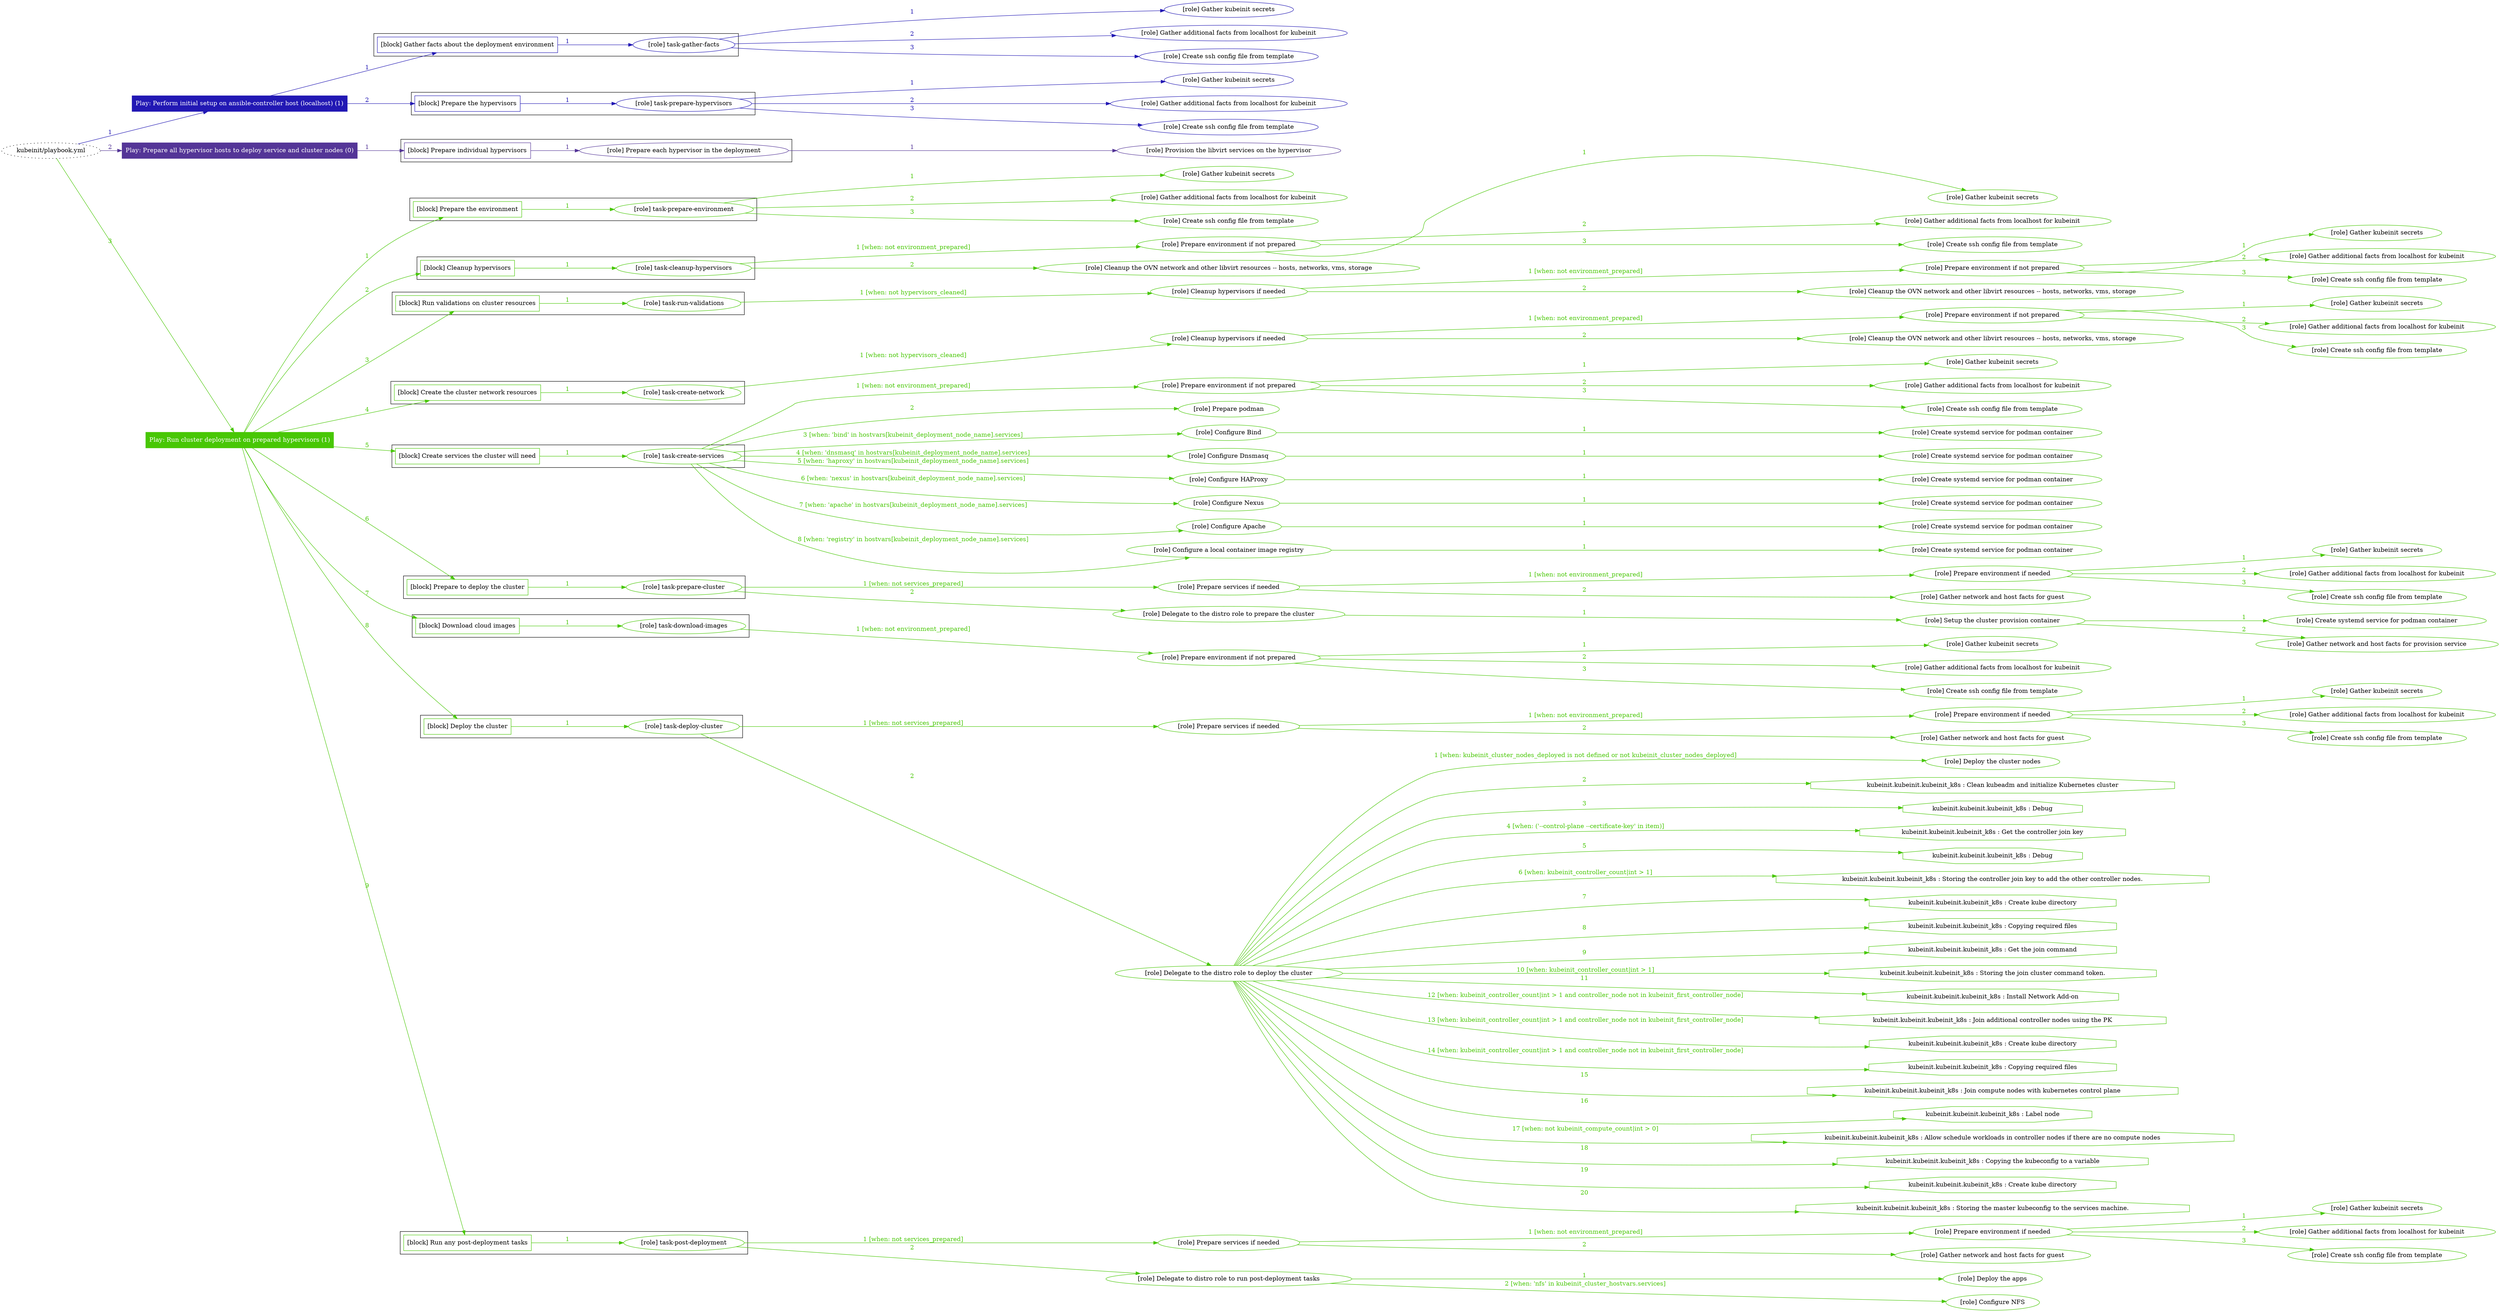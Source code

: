 digraph {
	graph [concentrate=true ordering=in rankdir=LR ratio=fill]
	edge [esep=5 sep=10]
	"kubeinit/playbook.yml" [URL="/home/runner/work/kubeinit/kubeinit/kubeinit/playbook.yml" id=playbook_6873b65c style=dotted]
	play_31c22dc9 [label="Play: Perform initial setup on ansible-controller host (localhost) (1)" URL="/home/runner/work/kubeinit/kubeinit/kubeinit/playbook.yml" color="#2218b4" fontcolor="#ffffff" id=play_31c22dc9 shape=box style=filled tooltip=localhost]
	"kubeinit/playbook.yml" -> play_31c22dc9 [label="1 " color="#2218b4" fontcolor="#2218b4" id=edge_b9518d1c labeltooltip="1 " tooltip="1 "]
	subgraph "Gather kubeinit secrets" {
		role_2f21c9d6 [label="[role] Gather kubeinit secrets" URL="/home/runner/.ansible/collections/ansible_collections/kubeinit/kubeinit/roles/kubeinit_prepare/tasks/gather_kubeinit_facts.yml" color="#2218b4" id=role_2f21c9d6 tooltip="Gather kubeinit secrets"]
	}
	subgraph "Gather additional facts from localhost for kubeinit" {
		role_291904d5 [label="[role] Gather additional facts from localhost for kubeinit" URL="/home/runner/.ansible/collections/ansible_collections/kubeinit/kubeinit/roles/kubeinit_prepare/tasks/gather_kubeinit_facts.yml" color="#2218b4" id=role_291904d5 tooltip="Gather additional facts from localhost for kubeinit"]
	}
	subgraph "Create ssh config file from template" {
		role_1b26a75e [label="[role] Create ssh config file from template" URL="/home/runner/.ansible/collections/ansible_collections/kubeinit/kubeinit/roles/kubeinit_prepare/tasks/gather_kubeinit_facts.yml" color="#2218b4" id=role_1b26a75e tooltip="Create ssh config file from template"]
	}
	subgraph "task-gather-facts" {
		role_d7e1003b [label="[role] task-gather-facts" URL="/home/runner/work/kubeinit/kubeinit/kubeinit/playbook.yml" color="#2218b4" id=role_d7e1003b tooltip="task-gather-facts"]
		role_d7e1003b -> role_2f21c9d6 [label="1 " color="#2218b4" fontcolor="#2218b4" id=edge_71990795 labeltooltip="1 " tooltip="1 "]
		role_d7e1003b -> role_291904d5 [label="2 " color="#2218b4" fontcolor="#2218b4" id=edge_c8d1cf59 labeltooltip="2 " tooltip="2 "]
		role_d7e1003b -> role_1b26a75e [label="3 " color="#2218b4" fontcolor="#2218b4" id=edge_0c8b24e0 labeltooltip="3 " tooltip="3 "]
	}
	subgraph "Gather kubeinit secrets" {
		role_a60c3a39 [label="[role] Gather kubeinit secrets" URL="/home/runner/.ansible/collections/ansible_collections/kubeinit/kubeinit/roles/kubeinit_prepare/tasks/gather_kubeinit_facts.yml" color="#2218b4" id=role_a60c3a39 tooltip="Gather kubeinit secrets"]
	}
	subgraph "Gather additional facts from localhost for kubeinit" {
		role_909cceb3 [label="[role] Gather additional facts from localhost for kubeinit" URL="/home/runner/.ansible/collections/ansible_collections/kubeinit/kubeinit/roles/kubeinit_prepare/tasks/gather_kubeinit_facts.yml" color="#2218b4" id=role_909cceb3 tooltip="Gather additional facts from localhost for kubeinit"]
	}
	subgraph "Create ssh config file from template" {
		role_58c79667 [label="[role] Create ssh config file from template" URL="/home/runner/.ansible/collections/ansible_collections/kubeinit/kubeinit/roles/kubeinit_prepare/tasks/gather_kubeinit_facts.yml" color="#2218b4" id=role_58c79667 tooltip="Create ssh config file from template"]
	}
	subgraph "task-prepare-hypervisors" {
		role_747e4ace [label="[role] task-prepare-hypervisors" URL="/home/runner/work/kubeinit/kubeinit/kubeinit/playbook.yml" color="#2218b4" id=role_747e4ace tooltip="task-prepare-hypervisors"]
		role_747e4ace -> role_a60c3a39 [label="1 " color="#2218b4" fontcolor="#2218b4" id=edge_51921815 labeltooltip="1 " tooltip="1 "]
		role_747e4ace -> role_909cceb3 [label="2 " color="#2218b4" fontcolor="#2218b4" id=edge_84c2f98c labeltooltip="2 " tooltip="2 "]
		role_747e4ace -> role_58c79667 [label="3 " color="#2218b4" fontcolor="#2218b4" id=edge_bf23ca3e labeltooltip="3 " tooltip="3 "]
	}
	subgraph "Play: Perform initial setup on ansible-controller host (localhost) (1)" {
		play_31c22dc9 -> block_760534ed [label=1 color="#2218b4" fontcolor="#2218b4" id=edge_db2dbc39 labeltooltip=1 tooltip=1]
		subgraph cluster_block_760534ed {
			block_760534ed [label="[block] Gather facts about the deployment environment" URL="/home/runner/work/kubeinit/kubeinit/kubeinit/playbook.yml" color="#2218b4" id=block_760534ed labeltooltip="Gather facts about the deployment environment" shape=box tooltip="Gather facts about the deployment environment"]
			block_760534ed -> role_d7e1003b [label="1 " color="#2218b4" fontcolor="#2218b4" id=edge_fdf1b834 labeltooltip="1 " tooltip="1 "]
		}
		play_31c22dc9 -> block_fd8c2482 [label=2 color="#2218b4" fontcolor="#2218b4" id=edge_2960f70b labeltooltip=2 tooltip=2]
		subgraph cluster_block_fd8c2482 {
			block_fd8c2482 [label="[block] Prepare the hypervisors" URL="/home/runner/work/kubeinit/kubeinit/kubeinit/playbook.yml" color="#2218b4" id=block_fd8c2482 labeltooltip="Prepare the hypervisors" shape=box tooltip="Prepare the hypervisors"]
			block_fd8c2482 -> role_747e4ace [label="1 " color="#2218b4" fontcolor="#2218b4" id=edge_1087d148 labeltooltip="1 " tooltip="1 "]
		}
	}
	play_6f499bdc [label="Play: Prepare all hypervisor hosts to deploy service and cluster nodes (0)" URL="/home/runner/work/kubeinit/kubeinit/kubeinit/playbook.yml" color="#543597" fontcolor="#ffffff" id=play_6f499bdc shape=box style=filled tooltip="Play: Prepare all hypervisor hosts to deploy service and cluster nodes (0)"]
	"kubeinit/playbook.yml" -> play_6f499bdc [label="2 " color="#543597" fontcolor="#543597" id=edge_0f878c34 labeltooltip="2 " tooltip="2 "]
	subgraph "Provision the libvirt services on the hypervisor" {
		role_e2ad2e53 [label="[role] Provision the libvirt services on the hypervisor" URL="/home/runner/.ansible/collections/ansible_collections/kubeinit/kubeinit/roles/kubeinit_prepare/tasks/prepare_hypervisor.yml" color="#543597" id=role_e2ad2e53 tooltip="Provision the libvirt services on the hypervisor"]
	}
	subgraph "Prepare each hypervisor in the deployment" {
		role_7563f210 [label="[role] Prepare each hypervisor in the deployment" URL="/home/runner/work/kubeinit/kubeinit/kubeinit/playbook.yml" color="#543597" id=role_7563f210 tooltip="Prepare each hypervisor in the deployment"]
		role_7563f210 -> role_e2ad2e53 [label="1 " color="#543597" fontcolor="#543597" id=edge_6462be39 labeltooltip="1 " tooltip="1 "]
	}
	subgraph "Play: Prepare all hypervisor hosts to deploy service and cluster nodes (0)" {
		play_6f499bdc -> block_bb0c59f5 [label=1 color="#543597" fontcolor="#543597" id=edge_9ff8f8a8 labeltooltip=1 tooltip=1]
		subgraph cluster_block_bb0c59f5 {
			block_bb0c59f5 [label="[block] Prepare individual hypervisors" URL="/home/runner/work/kubeinit/kubeinit/kubeinit/playbook.yml" color="#543597" id=block_bb0c59f5 labeltooltip="Prepare individual hypervisors" shape=box tooltip="Prepare individual hypervisors"]
			block_bb0c59f5 -> role_7563f210 [label="1 " color="#543597" fontcolor="#543597" id=edge_b732a04e labeltooltip="1 " tooltip="1 "]
		}
	}
	play_fe03dbf3 [label="Play: Run cluster deployment on prepared hypervisors (1)" URL="/home/runner/work/kubeinit/kubeinit/kubeinit/playbook.yml" color="#48c705" fontcolor="#ffffff" id=play_fe03dbf3 shape=box style=filled tooltip=localhost]
	"kubeinit/playbook.yml" -> play_fe03dbf3 [label="3 " color="#48c705" fontcolor="#48c705" id=edge_89016900 labeltooltip="3 " tooltip="3 "]
	subgraph "Gather kubeinit secrets" {
		role_80febc3d [label="[role] Gather kubeinit secrets" URL="/home/runner/.ansible/collections/ansible_collections/kubeinit/kubeinit/roles/kubeinit_prepare/tasks/gather_kubeinit_facts.yml" color="#48c705" id=role_80febc3d tooltip="Gather kubeinit secrets"]
	}
	subgraph "Gather additional facts from localhost for kubeinit" {
		role_4893d02a [label="[role] Gather additional facts from localhost for kubeinit" URL="/home/runner/.ansible/collections/ansible_collections/kubeinit/kubeinit/roles/kubeinit_prepare/tasks/gather_kubeinit_facts.yml" color="#48c705" id=role_4893d02a tooltip="Gather additional facts from localhost for kubeinit"]
	}
	subgraph "Create ssh config file from template" {
		role_ded7d213 [label="[role] Create ssh config file from template" URL="/home/runner/.ansible/collections/ansible_collections/kubeinit/kubeinit/roles/kubeinit_prepare/tasks/gather_kubeinit_facts.yml" color="#48c705" id=role_ded7d213 tooltip="Create ssh config file from template"]
	}
	subgraph "task-prepare-environment" {
		role_54015eb3 [label="[role] task-prepare-environment" URL="/home/runner/work/kubeinit/kubeinit/kubeinit/playbook.yml" color="#48c705" id=role_54015eb3 tooltip="task-prepare-environment"]
		role_54015eb3 -> role_80febc3d [label="1 " color="#48c705" fontcolor="#48c705" id=edge_de9558e8 labeltooltip="1 " tooltip="1 "]
		role_54015eb3 -> role_4893d02a [label="2 " color="#48c705" fontcolor="#48c705" id=edge_d8beec59 labeltooltip="2 " tooltip="2 "]
		role_54015eb3 -> role_ded7d213 [label="3 " color="#48c705" fontcolor="#48c705" id=edge_86ea4894 labeltooltip="3 " tooltip="3 "]
	}
	subgraph "Gather kubeinit secrets" {
		role_38229bd3 [label="[role] Gather kubeinit secrets" URL="/home/runner/.ansible/collections/ansible_collections/kubeinit/kubeinit/roles/kubeinit_prepare/tasks/gather_kubeinit_facts.yml" color="#48c705" id=role_38229bd3 tooltip="Gather kubeinit secrets"]
	}
	subgraph "Gather additional facts from localhost for kubeinit" {
		role_fae6c361 [label="[role] Gather additional facts from localhost for kubeinit" URL="/home/runner/.ansible/collections/ansible_collections/kubeinit/kubeinit/roles/kubeinit_prepare/tasks/gather_kubeinit_facts.yml" color="#48c705" id=role_fae6c361 tooltip="Gather additional facts from localhost for kubeinit"]
	}
	subgraph "Create ssh config file from template" {
		role_4d3665e9 [label="[role] Create ssh config file from template" URL="/home/runner/.ansible/collections/ansible_collections/kubeinit/kubeinit/roles/kubeinit_prepare/tasks/gather_kubeinit_facts.yml" color="#48c705" id=role_4d3665e9 tooltip="Create ssh config file from template"]
	}
	subgraph "Prepare environment if not prepared" {
		role_20be53a7 [label="[role] Prepare environment if not prepared" URL="/home/runner/.ansible/collections/ansible_collections/kubeinit/kubeinit/roles/kubeinit_prepare/tasks/cleanup_hypervisors.yml" color="#48c705" id=role_20be53a7 tooltip="Prepare environment if not prepared"]
		role_20be53a7 -> role_38229bd3 [label="1 " color="#48c705" fontcolor="#48c705" id=edge_27523293 labeltooltip="1 " tooltip="1 "]
		role_20be53a7 -> role_fae6c361 [label="2 " color="#48c705" fontcolor="#48c705" id=edge_6362e5a5 labeltooltip="2 " tooltip="2 "]
		role_20be53a7 -> role_4d3665e9 [label="3 " color="#48c705" fontcolor="#48c705" id=edge_8ab9fbb6 labeltooltip="3 " tooltip="3 "]
	}
	subgraph "Cleanup the OVN network and other libvirt resources -- hosts, networks, vms, storage" {
		role_a7765d25 [label="[role] Cleanup the OVN network and other libvirt resources -- hosts, networks, vms, storage" URL="/home/runner/.ansible/collections/ansible_collections/kubeinit/kubeinit/roles/kubeinit_prepare/tasks/cleanup_hypervisors.yml" color="#48c705" id=role_a7765d25 tooltip="Cleanup the OVN network and other libvirt resources -- hosts, networks, vms, storage"]
	}
	subgraph "task-cleanup-hypervisors" {
		role_3076ea70 [label="[role] task-cleanup-hypervisors" URL="/home/runner/work/kubeinit/kubeinit/kubeinit/playbook.yml" color="#48c705" id=role_3076ea70 tooltip="task-cleanup-hypervisors"]
		role_3076ea70 -> role_20be53a7 [label="1 [when: not environment_prepared]" color="#48c705" fontcolor="#48c705" id=edge_8cc4c713 labeltooltip="1 [when: not environment_prepared]" tooltip="1 [when: not environment_prepared]"]
		role_3076ea70 -> role_a7765d25 [label="2 " color="#48c705" fontcolor="#48c705" id=edge_d855e945 labeltooltip="2 " tooltip="2 "]
	}
	subgraph "Gather kubeinit secrets" {
		role_26080458 [label="[role] Gather kubeinit secrets" URL="/home/runner/.ansible/collections/ansible_collections/kubeinit/kubeinit/roles/kubeinit_prepare/tasks/gather_kubeinit_facts.yml" color="#48c705" id=role_26080458 tooltip="Gather kubeinit secrets"]
	}
	subgraph "Gather additional facts from localhost for kubeinit" {
		role_85a6db86 [label="[role] Gather additional facts from localhost for kubeinit" URL="/home/runner/.ansible/collections/ansible_collections/kubeinit/kubeinit/roles/kubeinit_prepare/tasks/gather_kubeinit_facts.yml" color="#48c705" id=role_85a6db86 tooltip="Gather additional facts from localhost for kubeinit"]
	}
	subgraph "Create ssh config file from template" {
		role_2318cc69 [label="[role] Create ssh config file from template" URL="/home/runner/.ansible/collections/ansible_collections/kubeinit/kubeinit/roles/kubeinit_prepare/tasks/gather_kubeinit_facts.yml" color="#48c705" id=role_2318cc69 tooltip="Create ssh config file from template"]
	}
	subgraph "Prepare environment if not prepared" {
		role_56756424 [label="[role] Prepare environment if not prepared" URL="/home/runner/.ansible/collections/ansible_collections/kubeinit/kubeinit/roles/kubeinit_prepare/tasks/cleanup_hypervisors.yml" color="#48c705" id=role_56756424 tooltip="Prepare environment if not prepared"]
		role_56756424 -> role_26080458 [label="1 " color="#48c705" fontcolor="#48c705" id=edge_a042ed32 labeltooltip="1 " tooltip="1 "]
		role_56756424 -> role_85a6db86 [label="2 " color="#48c705" fontcolor="#48c705" id=edge_5c3feccc labeltooltip="2 " tooltip="2 "]
		role_56756424 -> role_2318cc69 [label="3 " color="#48c705" fontcolor="#48c705" id=edge_e76b313e labeltooltip="3 " tooltip="3 "]
	}
	subgraph "Cleanup the OVN network and other libvirt resources -- hosts, networks, vms, storage" {
		role_e975f114 [label="[role] Cleanup the OVN network and other libvirt resources -- hosts, networks, vms, storage" URL="/home/runner/.ansible/collections/ansible_collections/kubeinit/kubeinit/roles/kubeinit_prepare/tasks/cleanup_hypervisors.yml" color="#48c705" id=role_e975f114 tooltip="Cleanup the OVN network and other libvirt resources -- hosts, networks, vms, storage"]
	}
	subgraph "Cleanup hypervisors if needed" {
		role_ec4ff6f4 [label="[role] Cleanup hypervisors if needed" URL="/home/runner/.ansible/collections/ansible_collections/kubeinit/kubeinit/roles/kubeinit_validations/tasks/main.yml" color="#48c705" id=role_ec4ff6f4 tooltip="Cleanup hypervisors if needed"]
		role_ec4ff6f4 -> role_56756424 [label="1 [when: not environment_prepared]" color="#48c705" fontcolor="#48c705" id=edge_913715bc labeltooltip="1 [when: not environment_prepared]" tooltip="1 [when: not environment_prepared]"]
		role_ec4ff6f4 -> role_e975f114 [label="2 " color="#48c705" fontcolor="#48c705" id=edge_27104d75 labeltooltip="2 " tooltip="2 "]
	}
	subgraph "task-run-validations" {
		role_1289d5f3 [label="[role] task-run-validations" URL="/home/runner/work/kubeinit/kubeinit/kubeinit/playbook.yml" color="#48c705" id=role_1289d5f3 tooltip="task-run-validations"]
		role_1289d5f3 -> role_ec4ff6f4 [label="1 [when: not hypervisors_cleaned]" color="#48c705" fontcolor="#48c705" id=edge_7e04cd2b labeltooltip="1 [when: not hypervisors_cleaned]" tooltip="1 [when: not hypervisors_cleaned]"]
	}
	subgraph "Gather kubeinit secrets" {
		role_b75c99ef [label="[role] Gather kubeinit secrets" URL="/home/runner/.ansible/collections/ansible_collections/kubeinit/kubeinit/roles/kubeinit_prepare/tasks/gather_kubeinit_facts.yml" color="#48c705" id=role_b75c99ef tooltip="Gather kubeinit secrets"]
	}
	subgraph "Gather additional facts from localhost for kubeinit" {
		role_15d59dea [label="[role] Gather additional facts from localhost for kubeinit" URL="/home/runner/.ansible/collections/ansible_collections/kubeinit/kubeinit/roles/kubeinit_prepare/tasks/gather_kubeinit_facts.yml" color="#48c705" id=role_15d59dea tooltip="Gather additional facts from localhost for kubeinit"]
	}
	subgraph "Create ssh config file from template" {
		role_25b2d9fb [label="[role] Create ssh config file from template" URL="/home/runner/.ansible/collections/ansible_collections/kubeinit/kubeinit/roles/kubeinit_prepare/tasks/gather_kubeinit_facts.yml" color="#48c705" id=role_25b2d9fb tooltip="Create ssh config file from template"]
	}
	subgraph "Prepare environment if not prepared" {
		role_3ceae26a [label="[role] Prepare environment if not prepared" URL="/home/runner/.ansible/collections/ansible_collections/kubeinit/kubeinit/roles/kubeinit_prepare/tasks/cleanup_hypervisors.yml" color="#48c705" id=role_3ceae26a tooltip="Prepare environment if not prepared"]
		role_3ceae26a -> role_b75c99ef [label="1 " color="#48c705" fontcolor="#48c705" id=edge_7a27a361 labeltooltip="1 " tooltip="1 "]
		role_3ceae26a -> role_15d59dea [label="2 " color="#48c705" fontcolor="#48c705" id=edge_2b7191f4 labeltooltip="2 " tooltip="2 "]
		role_3ceae26a -> role_25b2d9fb [label="3 " color="#48c705" fontcolor="#48c705" id=edge_c1e28c3f labeltooltip="3 " tooltip="3 "]
	}
	subgraph "Cleanup the OVN network and other libvirt resources -- hosts, networks, vms, storage" {
		role_a7a4188a [label="[role] Cleanup the OVN network and other libvirt resources -- hosts, networks, vms, storage" URL="/home/runner/.ansible/collections/ansible_collections/kubeinit/kubeinit/roles/kubeinit_prepare/tasks/cleanup_hypervisors.yml" color="#48c705" id=role_a7a4188a tooltip="Cleanup the OVN network and other libvirt resources -- hosts, networks, vms, storage"]
	}
	subgraph "Cleanup hypervisors if needed" {
		role_529dafeb [label="[role] Cleanup hypervisors if needed" URL="/home/runner/.ansible/collections/ansible_collections/kubeinit/kubeinit/roles/kubeinit_libvirt/tasks/create_network.yml" color="#48c705" id=role_529dafeb tooltip="Cleanup hypervisors if needed"]
		role_529dafeb -> role_3ceae26a [label="1 [when: not environment_prepared]" color="#48c705" fontcolor="#48c705" id=edge_c5a92807 labeltooltip="1 [when: not environment_prepared]" tooltip="1 [when: not environment_prepared]"]
		role_529dafeb -> role_a7a4188a [label="2 " color="#48c705" fontcolor="#48c705" id=edge_6a6c9772 labeltooltip="2 " tooltip="2 "]
	}
	subgraph "task-create-network" {
		role_69581a48 [label="[role] task-create-network" URL="/home/runner/work/kubeinit/kubeinit/kubeinit/playbook.yml" color="#48c705" id=role_69581a48 tooltip="task-create-network"]
		role_69581a48 -> role_529dafeb [label="1 [when: not hypervisors_cleaned]" color="#48c705" fontcolor="#48c705" id=edge_4706b8b0 labeltooltip="1 [when: not hypervisors_cleaned]" tooltip="1 [when: not hypervisors_cleaned]"]
	}
	subgraph "Gather kubeinit secrets" {
		role_1a15c4b8 [label="[role] Gather kubeinit secrets" URL="/home/runner/.ansible/collections/ansible_collections/kubeinit/kubeinit/roles/kubeinit_prepare/tasks/gather_kubeinit_facts.yml" color="#48c705" id=role_1a15c4b8 tooltip="Gather kubeinit secrets"]
	}
	subgraph "Gather additional facts from localhost for kubeinit" {
		role_39517d7f [label="[role] Gather additional facts from localhost for kubeinit" URL="/home/runner/.ansible/collections/ansible_collections/kubeinit/kubeinit/roles/kubeinit_prepare/tasks/gather_kubeinit_facts.yml" color="#48c705" id=role_39517d7f tooltip="Gather additional facts from localhost for kubeinit"]
	}
	subgraph "Create ssh config file from template" {
		role_37eb4eee [label="[role] Create ssh config file from template" URL="/home/runner/.ansible/collections/ansible_collections/kubeinit/kubeinit/roles/kubeinit_prepare/tasks/gather_kubeinit_facts.yml" color="#48c705" id=role_37eb4eee tooltip="Create ssh config file from template"]
	}
	subgraph "Prepare environment if not prepared" {
		role_4c829945 [label="[role] Prepare environment if not prepared" URL="/home/runner/.ansible/collections/ansible_collections/kubeinit/kubeinit/roles/kubeinit_services/tasks/main.yml" color="#48c705" id=role_4c829945 tooltip="Prepare environment if not prepared"]
		role_4c829945 -> role_1a15c4b8 [label="1 " color="#48c705" fontcolor="#48c705" id=edge_3992c3d3 labeltooltip="1 " tooltip="1 "]
		role_4c829945 -> role_39517d7f [label="2 " color="#48c705" fontcolor="#48c705" id=edge_86064d3a labeltooltip="2 " tooltip="2 "]
		role_4c829945 -> role_37eb4eee [label="3 " color="#48c705" fontcolor="#48c705" id=edge_3f5f0544 labeltooltip="3 " tooltip="3 "]
	}
	subgraph "Prepare podman" {
		role_c0e0ae98 [label="[role] Prepare podman" URL="/home/runner/.ansible/collections/ansible_collections/kubeinit/kubeinit/roles/kubeinit_services/tasks/00_create_service_pod.yml" color="#48c705" id=role_c0e0ae98 tooltip="Prepare podman"]
	}
	subgraph "Create systemd service for podman container" {
		role_56a8f743 [label="[role] Create systemd service for podman container" URL="/home/runner/.ansible/collections/ansible_collections/kubeinit/kubeinit/roles/kubeinit_bind/tasks/main.yml" color="#48c705" id=role_56a8f743 tooltip="Create systemd service for podman container"]
	}
	subgraph "Configure Bind" {
		role_4cc788b6 [label="[role] Configure Bind" URL="/home/runner/.ansible/collections/ansible_collections/kubeinit/kubeinit/roles/kubeinit_services/tasks/start_services_containers.yml" color="#48c705" id=role_4cc788b6 tooltip="Configure Bind"]
		role_4cc788b6 -> role_56a8f743 [label="1 " color="#48c705" fontcolor="#48c705" id=edge_f4d7228a labeltooltip="1 " tooltip="1 "]
	}
	subgraph "Create systemd service for podman container" {
		role_2accab01 [label="[role] Create systemd service for podman container" URL="/home/runner/.ansible/collections/ansible_collections/kubeinit/kubeinit/roles/kubeinit_dnsmasq/tasks/main.yml" color="#48c705" id=role_2accab01 tooltip="Create systemd service for podman container"]
	}
	subgraph "Configure Dnsmasq" {
		role_f65400eb [label="[role] Configure Dnsmasq" URL="/home/runner/.ansible/collections/ansible_collections/kubeinit/kubeinit/roles/kubeinit_services/tasks/start_services_containers.yml" color="#48c705" id=role_f65400eb tooltip="Configure Dnsmasq"]
		role_f65400eb -> role_2accab01 [label="1 " color="#48c705" fontcolor="#48c705" id=edge_5a406738 labeltooltip="1 " tooltip="1 "]
	}
	subgraph "Create systemd service for podman container" {
		role_9482aa21 [label="[role] Create systemd service for podman container" URL="/home/runner/.ansible/collections/ansible_collections/kubeinit/kubeinit/roles/kubeinit_haproxy/tasks/main.yml" color="#48c705" id=role_9482aa21 tooltip="Create systemd service for podman container"]
	}
	subgraph "Configure HAProxy" {
		role_0e96cc6b [label="[role] Configure HAProxy" URL="/home/runner/.ansible/collections/ansible_collections/kubeinit/kubeinit/roles/kubeinit_services/tasks/start_services_containers.yml" color="#48c705" id=role_0e96cc6b tooltip="Configure HAProxy"]
		role_0e96cc6b -> role_9482aa21 [label="1 " color="#48c705" fontcolor="#48c705" id=edge_582a7e38 labeltooltip="1 " tooltip="1 "]
	}
	subgraph "Create systemd service for podman container" {
		role_786354c6 [label="[role] Create systemd service for podman container" URL="/home/runner/.ansible/collections/ansible_collections/kubeinit/kubeinit/roles/kubeinit_nexus/tasks/main.yml" color="#48c705" id=role_786354c6 tooltip="Create systemd service for podman container"]
	}
	subgraph "Configure Nexus" {
		role_91328bfc [label="[role] Configure Nexus" URL="/home/runner/.ansible/collections/ansible_collections/kubeinit/kubeinit/roles/kubeinit_services/tasks/start_services_containers.yml" color="#48c705" id=role_91328bfc tooltip="Configure Nexus"]
		role_91328bfc -> role_786354c6 [label="1 " color="#48c705" fontcolor="#48c705" id=edge_9d505e88 labeltooltip="1 " tooltip="1 "]
	}
	subgraph "Create systemd service for podman container" {
		role_0a7fedb9 [label="[role] Create systemd service for podman container" URL="/home/runner/.ansible/collections/ansible_collections/kubeinit/kubeinit/roles/kubeinit_apache/tasks/main.yml" color="#48c705" id=role_0a7fedb9 tooltip="Create systemd service for podman container"]
	}
	subgraph "Configure Apache" {
		role_3e5697bd [label="[role] Configure Apache" URL="/home/runner/.ansible/collections/ansible_collections/kubeinit/kubeinit/roles/kubeinit_services/tasks/start_services_containers.yml" color="#48c705" id=role_3e5697bd tooltip="Configure Apache"]
		role_3e5697bd -> role_0a7fedb9 [label="1 " color="#48c705" fontcolor="#48c705" id=edge_5f5aa1c7 labeltooltip="1 " tooltip="1 "]
	}
	subgraph "Create systemd service for podman container" {
		role_5962877a [label="[role] Create systemd service for podman container" URL="/home/runner/.ansible/collections/ansible_collections/kubeinit/kubeinit/roles/kubeinit_registry/tasks/main.yml" color="#48c705" id=role_5962877a tooltip="Create systemd service for podman container"]
	}
	subgraph "Configure a local container image registry" {
		role_e03c94c2 [label="[role] Configure a local container image registry" URL="/home/runner/.ansible/collections/ansible_collections/kubeinit/kubeinit/roles/kubeinit_services/tasks/start_services_containers.yml" color="#48c705" id=role_e03c94c2 tooltip="Configure a local container image registry"]
		role_e03c94c2 -> role_5962877a [label="1 " color="#48c705" fontcolor="#48c705" id=edge_e9d08ee7 labeltooltip="1 " tooltip="1 "]
	}
	subgraph "task-create-services" {
		role_886267b0 [label="[role] task-create-services" URL="/home/runner/work/kubeinit/kubeinit/kubeinit/playbook.yml" color="#48c705" id=role_886267b0 tooltip="task-create-services"]
		role_886267b0 -> role_4c829945 [label="1 [when: not environment_prepared]" color="#48c705" fontcolor="#48c705" id=edge_c2ae76d4 labeltooltip="1 [when: not environment_prepared]" tooltip="1 [when: not environment_prepared]"]
		role_886267b0 -> role_c0e0ae98 [label="2 " color="#48c705" fontcolor="#48c705" id=edge_09ee202f labeltooltip="2 " tooltip="2 "]
		role_886267b0 -> role_4cc788b6 [label="3 [when: 'bind' in hostvars[kubeinit_deployment_node_name].services]" color="#48c705" fontcolor="#48c705" id=edge_2f37ae8d labeltooltip="3 [when: 'bind' in hostvars[kubeinit_deployment_node_name].services]" tooltip="3 [when: 'bind' in hostvars[kubeinit_deployment_node_name].services]"]
		role_886267b0 -> role_f65400eb [label="4 [when: 'dnsmasq' in hostvars[kubeinit_deployment_node_name].services]" color="#48c705" fontcolor="#48c705" id=edge_5785fac1 labeltooltip="4 [when: 'dnsmasq' in hostvars[kubeinit_deployment_node_name].services]" tooltip="4 [when: 'dnsmasq' in hostvars[kubeinit_deployment_node_name].services]"]
		role_886267b0 -> role_0e96cc6b [label="5 [when: 'haproxy' in hostvars[kubeinit_deployment_node_name].services]" color="#48c705" fontcolor="#48c705" id=edge_c8a55163 labeltooltip="5 [when: 'haproxy' in hostvars[kubeinit_deployment_node_name].services]" tooltip="5 [when: 'haproxy' in hostvars[kubeinit_deployment_node_name].services]"]
		role_886267b0 -> role_91328bfc [label="6 [when: 'nexus' in hostvars[kubeinit_deployment_node_name].services]" color="#48c705" fontcolor="#48c705" id=edge_405dc1ae labeltooltip="6 [when: 'nexus' in hostvars[kubeinit_deployment_node_name].services]" tooltip="6 [when: 'nexus' in hostvars[kubeinit_deployment_node_name].services]"]
		role_886267b0 -> role_3e5697bd [label="7 [when: 'apache' in hostvars[kubeinit_deployment_node_name].services]" color="#48c705" fontcolor="#48c705" id=edge_92eb6759 labeltooltip="7 [when: 'apache' in hostvars[kubeinit_deployment_node_name].services]" tooltip="7 [when: 'apache' in hostvars[kubeinit_deployment_node_name].services]"]
		role_886267b0 -> role_e03c94c2 [label="8 [when: 'registry' in hostvars[kubeinit_deployment_node_name].services]" color="#48c705" fontcolor="#48c705" id=edge_b82678a0 labeltooltip="8 [when: 'registry' in hostvars[kubeinit_deployment_node_name].services]" tooltip="8 [when: 'registry' in hostvars[kubeinit_deployment_node_name].services]"]
	}
	subgraph "Gather kubeinit secrets" {
		role_ca579ac0 [label="[role] Gather kubeinit secrets" URL="/home/runner/.ansible/collections/ansible_collections/kubeinit/kubeinit/roles/kubeinit_prepare/tasks/gather_kubeinit_facts.yml" color="#48c705" id=role_ca579ac0 tooltip="Gather kubeinit secrets"]
	}
	subgraph "Gather additional facts from localhost for kubeinit" {
		role_b3170cb7 [label="[role] Gather additional facts from localhost for kubeinit" URL="/home/runner/.ansible/collections/ansible_collections/kubeinit/kubeinit/roles/kubeinit_prepare/tasks/gather_kubeinit_facts.yml" color="#48c705" id=role_b3170cb7 tooltip="Gather additional facts from localhost for kubeinit"]
	}
	subgraph "Create ssh config file from template" {
		role_6520fdfc [label="[role] Create ssh config file from template" URL="/home/runner/.ansible/collections/ansible_collections/kubeinit/kubeinit/roles/kubeinit_prepare/tasks/gather_kubeinit_facts.yml" color="#48c705" id=role_6520fdfc tooltip="Create ssh config file from template"]
	}
	subgraph "Prepare environment if needed" {
		role_e18da77c [label="[role] Prepare environment if needed" URL="/home/runner/.ansible/collections/ansible_collections/kubeinit/kubeinit/roles/kubeinit_services/tasks/prepare_services.yml" color="#48c705" id=role_e18da77c tooltip="Prepare environment if needed"]
		role_e18da77c -> role_ca579ac0 [label="1 " color="#48c705" fontcolor="#48c705" id=edge_7b2b51ea labeltooltip="1 " tooltip="1 "]
		role_e18da77c -> role_b3170cb7 [label="2 " color="#48c705" fontcolor="#48c705" id=edge_0671ba38 labeltooltip="2 " tooltip="2 "]
		role_e18da77c -> role_6520fdfc [label="3 " color="#48c705" fontcolor="#48c705" id=edge_ddd27ac6 labeltooltip="3 " tooltip="3 "]
	}
	subgraph "Gather network and host facts for guest" {
		role_55f0bc99 [label="[role] Gather network and host facts for guest" URL="/home/runner/.ansible/collections/ansible_collections/kubeinit/kubeinit/roles/kubeinit_services/tasks/prepare_services.yml" color="#48c705" id=role_55f0bc99 tooltip="Gather network and host facts for guest"]
	}
	subgraph "Prepare services if needed" {
		role_5b8451bb [label="[role] Prepare services if needed" URL="/home/runner/.ansible/collections/ansible_collections/kubeinit/kubeinit/roles/kubeinit_prepare/tasks/prepare_cluster.yml" color="#48c705" id=role_5b8451bb tooltip="Prepare services if needed"]
		role_5b8451bb -> role_e18da77c [label="1 [when: not environment_prepared]" color="#48c705" fontcolor="#48c705" id=edge_ddf08168 labeltooltip="1 [when: not environment_prepared]" tooltip="1 [when: not environment_prepared]"]
		role_5b8451bb -> role_55f0bc99 [label="2 " color="#48c705" fontcolor="#48c705" id=edge_a6fc92a9 labeltooltip="2 " tooltip="2 "]
	}
	subgraph "Create systemd service for podman container" {
		role_2dfdab41 [label="[role] Create systemd service for podman container" URL="/home/runner/.ansible/collections/ansible_collections/kubeinit/kubeinit/roles/kubeinit_services/tasks/create_provision_container.yml" color="#48c705" id=role_2dfdab41 tooltip="Create systemd service for podman container"]
	}
	subgraph "Gather network and host facts for provision service" {
		role_821a69dd [label="[role] Gather network and host facts for provision service" URL="/home/runner/.ansible/collections/ansible_collections/kubeinit/kubeinit/roles/kubeinit_services/tasks/create_provision_container.yml" color="#48c705" id=role_821a69dd tooltip="Gather network and host facts for provision service"]
	}
	subgraph "Setup the cluster provision container" {
		role_3fff5e8a [label="[role] Setup the cluster provision container" URL="/home/runner/.ansible/collections/ansible_collections/kubeinit/kubeinit/roles/kubeinit_k8s/tasks/prepare_cluster.yml" color="#48c705" id=role_3fff5e8a tooltip="Setup the cluster provision container"]
		role_3fff5e8a -> role_2dfdab41 [label="1 " color="#48c705" fontcolor="#48c705" id=edge_c29e49dc labeltooltip="1 " tooltip="1 "]
		role_3fff5e8a -> role_821a69dd [label="2 " color="#48c705" fontcolor="#48c705" id=edge_e35e447f labeltooltip="2 " tooltip="2 "]
	}
	subgraph "Delegate to the distro role to prepare the cluster" {
		role_0bc541cd [label="[role] Delegate to the distro role to prepare the cluster" URL="/home/runner/.ansible/collections/ansible_collections/kubeinit/kubeinit/roles/kubeinit_prepare/tasks/prepare_cluster.yml" color="#48c705" id=role_0bc541cd tooltip="Delegate to the distro role to prepare the cluster"]
		role_0bc541cd -> role_3fff5e8a [label="1 " color="#48c705" fontcolor="#48c705" id=edge_01b221cc labeltooltip="1 " tooltip="1 "]
	}
	subgraph "task-prepare-cluster" {
		role_f5a14c38 [label="[role] task-prepare-cluster" URL="/home/runner/work/kubeinit/kubeinit/kubeinit/playbook.yml" color="#48c705" id=role_f5a14c38 tooltip="task-prepare-cluster"]
		role_f5a14c38 -> role_5b8451bb [label="1 [when: not services_prepared]" color="#48c705" fontcolor="#48c705" id=edge_7c41936a labeltooltip="1 [when: not services_prepared]" tooltip="1 [when: not services_prepared]"]
		role_f5a14c38 -> role_0bc541cd [label="2 " color="#48c705" fontcolor="#48c705" id=edge_f19fe549 labeltooltip="2 " tooltip="2 "]
	}
	subgraph "Gather kubeinit secrets" {
		role_b35336d0 [label="[role] Gather kubeinit secrets" URL="/home/runner/.ansible/collections/ansible_collections/kubeinit/kubeinit/roles/kubeinit_prepare/tasks/gather_kubeinit_facts.yml" color="#48c705" id=role_b35336d0 tooltip="Gather kubeinit secrets"]
	}
	subgraph "Gather additional facts from localhost for kubeinit" {
		role_cfc05959 [label="[role] Gather additional facts from localhost for kubeinit" URL="/home/runner/.ansible/collections/ansible_collections/kubeinit/kubeinit/roles/kubeinit_prepare/tasks/gather_kubeinit_facts.yml" color="#48c705" id=role_cfc05959 tooltip="Gather additional facts from localhost for kubeinit"]
	}
	subgraph "Create ssh config file from template" {
		role_9de47a39 [label="[role] Create ssh config file from template" URL="/home/runner/.ansible/collections/ansible_collections/kubeinit/kubeinit/roles/kubeinit_prepare/tasks/gather_kubeinit_facts.yml" color="#48c705" id=role_9de47a39 tooltip="Create ssh config file from template"]
	}
	subgraph "Prepare environment if not prepared" {
		role_d5aa871c [label="[role] Prepare environment if not prepared" URL="/home/runner/.ansible/collections/ansible_collections/kubeinit/kubeinit/roles/kubeinit_libvirt/tasks/download_cloud_images.yml" color="#48c705" id=role_d5aa871c tooltip="Prepare environment if not prepared"]
		role_d5aa871c -> role_b35336d0 [label="1 " color="#48c705" fontcolor="#48c705" id=edge_82197271 labeltooltip="1 " tooltip="1 "]
		role_d5aa871c -> role_cfc05959 [label="2 " color="#48c705" fontcolor="#48c705" id=edge_2489fb79 labeltooltip="2 " tooltip="2 "]
		role_d5aa871c -> role_9de47a39 [label="3 " color="#48c705" fontcolor="#48c705" id=edge_ced991d4 labeltooltip="3 " tooltip="3 "]
	}
	subgraph "task-download-images" {
		role_2c46ef1f [label="[role] task-download-images" URL="/home/runner/work/kubeinit/kubeinit/kubeinit/playbook.yml" color="#48c705" id=role_2c46ef1f tooltip="task-download-images"]
		role_2c46ef1f -> role_d5aa871c [label="1 [when: not environment_prepared]" color="#48c705" fontcolor="#48c705" id=edge_eaa41b5a labeltooltip="1 [when: not environment_prepared]" tooltip="1 [when: not environment_prepared]"]
	}
	subgraph "Gather kubeinit secrets" {
		role_b83ae7a7 [label="[role] Gather kubeinit secrets" URL="/home/runner/.ansible/collections/ansible_collections/kubeinit/kubeinit/roles/kubeinit_prepare/tasks/gather_kubeinit_facts.yml" color="#48c705" id=role_b83ae7a7 tooltip="Gather kubeinit secrets"]
	}
	subgraph "Gather additional facts from localhost for kubeinit" {
		role_cf0ea727 [label="[role] Gather additional facts from localhost for kubeinit" URL="/home/runner/.ansible/collections/ansible_collections/kubeinit/kubeinit/roles/kubeinit_prepare/tasks/gather_kubeinit_facts.yml" color="#48c705" id=role_cf0ea727 tooltip="Gather additional facts from localhost for kubeinit"]
	}
	subgraph "Create ssh config file from template" {
		role_ff398408 [label="[role] Create ssh config file from template" URL="/home/runner/.ansible/collections/ansible_collections/kubeinit/kubeinit/roles/kubeinit_prepare/tasks/gather_kubeinit_facts.yml" color="#48c705" id=role_ff398408 tooltip="Create ssh config file from template"]
	}
	subgraph "Prepare environment if needed" {
		role_385f3a0e [label="[role] Prepare environment if needed" URL="/home/runner/.ansible/collections/ansible_collections/kubeinit/kubeinit/roles/kubeinit_services/tasks/prepare_services.yml" color="#48c705" id=role_385f3a0e tooltip="Prepare environment if needed"]
		role_385f3a0e -> role_b83ae7a7 [label="1 " color="#48c705" fontcolor="#48c705" id=edge_04160cf8 labeltooltip="1 " tooltip="1 "]
		role_385f3a0e -> role_cf0ea727 [label="2 " color="#48c705" fontcolor="#48c705" id=edge_4fe7fe66 labeltooltip="2 " tooltip="2 "]
		role_385f3a0e -> role_ff398408 [label="3 " color="#48c705" fontcolor="#48c705" id=edge_2f5323f4 labeltooltip="3 " tooltip="3 "]
	}
	subgraph "Gather network and host facts for guest" {
		role_525ecfb4 [label="[role] Gather network and host facts for guest" URL="/home/runner/.ansible/collections/ansible_collections/kubeinit/kubeinit/roles/kubeinit_services/tasks/prepare_services.yml" color="#48c705" id=role_525ecfb4 tooltip="Gather network and host facts for guest"]
	}
	subgraph "Prepare services if needed" {
		role_dea1232f [label="[role] Prepare services if needed" URL="/home/runner/.ansible/collections/ansible_collections/kubeinit/kubeinit/roles/kubeinit_prepare/tasks/deploy_cluster.yml" color="#48c705" id=role_dea1232f tooltip="Prepare services if needed"]
		role_dea1232f -> role_385f3a0e [label="1 [when: not environment_prepared]" color="#48c705" fontcolor="#48c705" id=edge_07922878 labeltooltip="1 [when: not environment_prepared]" tooltip="1 [when: not environment_prepared]"]
		role_dea1232f -> role_525ecfb4 [label="2 " color="#48c705" fontcolor="#48c705" id=edge_a763d3a3 labeltooltip="2 " tooltip="2 "]
	}
	subgraph "Deploy the cluster nodes" {
		role_573abe54 [label="[role] Deploy the cluster nodes" URL="/home/runner/.ansible/collections/ansible_collections/kubeinit/kubeinit/roles/kubeinit_k8s/tasks/main.yml" color="#48c705" id=role_573abe54 tooltip="Deploy the cluster nodes"]
	}
	subgraph "Delegate to the distro role to deploy the cluster" {
		role_d1f260c9 [label="[role] Delegate to the distro role to deploy the cluster" URL="/home/runner/.ansible/collections/ansible_collections/kubeinit/kubeinit/roles/kubeinit_prepare/tasks/deploy_cluster.yml" color="#48c705" id=role_d1f260c9 tooltip="Delegate to the distro role to deploy the cluster"]
		role_d1f260c9 -> role_573abe54 [label="1 [when: kubeinit_cluster_nodes_deployed is not defined or not kubeinit_cluster_nodes_deployed]" color="#48c705" fontcolor="#48c705" id=edge_1ccc91fa labeltooltip="1 [when: kubeinit_cluster_nodes_deployed is not defined or not kubeinit_cluster_nodes_deployed]" tooltip="1 [when: kubeinit_cluster_nodes_deployed is not defined or not kubeinit_cluster_nodes_deployed]"]
		task_eb1b7ab0 [label="kubeinit.kubeinit.kubeinit_k8s : Clean kubeadm and initialize Kubernetes cluster" URL="/home/runner/.ansible/collections/ansible_collections/kubeinit/kubeinit/roles/kubeinit_k8s/tasks/main.yml" color="#48c705" id=task_eb1b7ab0 shape=octagon tooltip="kubeinit.kubeinit.kubeinit_k8s : Clean kubeadm and initialize Kubernetes cluster"]
		role_d1f260c9 -> task_eb1b7ab0 [label="2 " color="#48c705" fontcolor="#48c705" id=edge_d005e31c labeltooltip="2 " tooltip="2 "]
		task_21662c17 [label="kubeinit.kubeinit.kubeinit_k8s : Debug" URL="/home/runner/.ansible/collections/ansible_collections/kubeinit/kubeinit/roles/kubeinit_k8s/tasks/main.yml" color="#48c705" id=task_21662c17 shape=octagon tooltip="kubeinit.kubeinit.kubeinit_k8s : Debug"]
		role_d1f260c9 -> task_21662c17 [label="3 " color="#48c705" fontcolor="#48c705" id=edge_a38c185d labeltooltip="3 " tooltip="3 "]
		task_4fc46a6e [label="kubeinit.kubeinit.kubeinit_k8s : Get the controller join key" URL="/home/runner/.ansible/collections/ansible_collections/kubeinit/kubeinit/roles/kubeinit_k8s/tasks/main.yml" color="#48c705" id=task_4fc46a6e shape=octagon tooltip="kubeinit.kubeinit.kubeinit_k8s : Get the controller join key"]
		role_d1f260c9 -> task_4fc46a6e [label="4 [when: ('--control-plane --certificate-key' in item)]" color="#48c705" fontcolor="#48c705" id=edge_631f6828 labeltooltip="4 [when: ('--control-plane --certificate-key' in item)]" tooltip="4 [when: ('--control-plane --certificate-key' in item)]"]
		task_f2ce7a38 [label="kubeinit.kubeinit.kubeinit_k8s : Debug" URL="/home/runner/.ansible/collections/ansible_collections/kubeinit/kubeinit/roles/kubeinit_k8s/tasks/main.yml" color="#48c705" id=task_f2ce7a38 shape=octagon tooltip="kubeinit.kubeinit.kubeinit_k8s : Debug"]
		role_d1f260c9 -> task_f2ce7a38 [label="5 " color="#48c705" fontcolor="#48c705" id=edge_be9e0c0e labeltooltip="5 " tooltip="5 "]
		task_679a4ef1 [label="kubeinit.kubeinit.kubeinit_k8s : Storing the controller join key to add the other controller nodes." URL="/home/runner/.ansible/collections/ansible_collections/kubeinit/kubeinit/roles/kubeinit_k8s/tasks/main.yml" color="#48c705" id=task_679a4ef1 shape=octagon tooltip="kubeinit.kubeinit.kubeinit_k8s : Storing the controller join key to add the other controller nodes."]
		role_d1f260c9 -> task_679a4ef1 [label="6 [when: kubeinit_controller_count|int > 1]" color="#48c705" fontcolor="#48c705" id=edge_27452515 labeltooltip="6 [when: kubeinit_controller_count|int > 1]" tooltip="6 [when: kubeinit_controller_count|int > 1]"]
		task_90966103 [label="kubeinit.kubeinit.kubeinit_k8s : Create kube directory" URL="/home/runner/.ansible/collections/ansible_collections/kubeinit/kubeinit/roles/kubeinit_k8s/tasks/main.yml" color="#48c705" id=task_90966103 shape=octagon tooltip="kubeinit.kubeinit.kubeinit_k8s : Create kube directory"]
		role_d1f260c9 -> task_90966103 [label="7 " color="#48c705" fontcolor="#48c705" id=edge_09e5f101 labeltooltip="7 " tooltip="7 "]
		task_50d0c02f [label="kubeinit.kubeinit.kubeinit_k8s : Copying required files" URL="/home/runner/.ansible/collections/ansible_collections/kubeinit/kubeinit/roles/kubeinit_k8s/tasks/main.yml" color="#48c705" id=task_50d0c02f shape=octagon tooltip="kubeinit.kubeinit.kubeinit_k8s : Copying required files"]
		role_d1f260c9 -> task_50d0c02f [label="8 " color="#48c705" fontcolor="#48c705" id=edge_4e61f527 labeltooltip="8 " tooltip="8 "]
		task_15a97179 [label="kubeinit.kubeinit.kubeinit_k8s : Get the join command" URL="/home/runner/.ansible/collections/ansible_collections/kubeinit/kubeinit/roles/kubeinit_k8s/tasks/main.yml" color="#48c705" id=task_15a97179 shape=octagon tooltip="kubeinit.kubeinit.kubeinit_k8s : Get the join command"]
		role_d1f260c9 -> task_15a97179 [label="9 " color="#48c705" fontcolor="#48c705" id=edge_34c18fa3 labeltooltip="9 " tooltip="9 "]
		task_ca39152f [label="kubeinit.kubeinit.kubeinit_k8s : Storing the join cluster command token." URL="/home/runner/.ansible/collections/ansible_collections/kubeinit/kubeinit/roles/kubeinit_k8s/tasks/main.yml" color="#48c705" id=task_ca39152f shape=octagon tooltip="kubeinit.kubeinit.kubeinit_k8s : Storing the join cluster command token."]
		role_d1f260c9 -> task_ca39152f [label="10 [when: kubeinit_controller_count|int > 1]" color="#48c705" fontcolor="#48c705" id=edge_6ab2fa50 labeltooltip="10 [when: kubeinit_controller_count|int > 1]" tooltip="10 [when: kubeinit_controller_count|int > 1]"]
		task_3bcbaa60 [label="kubeinit.kubeinit.kubeinit_k8s : Install Network Add-on" URL="/home/runner/.ansible/collections/ansible_collections/kubeinit/kubeinit/roles/kubeinit_k8s/tasks/main.yml" color="#48c705" id=task_3bcbaa60 shape=octagon tooltip="kubeinit.kubeinit.kubeinit_k8s : Install Network Add-on"]
		role_d1f260c9 -> task_3bcbaa60 [label="11 " color="#48c705" fontcolor="#48c705" id=edge_155a8316 labeltooltip="11 " tooltip="11 "]
		task_30d34b3c [label="kubeinit.kubeinit.kubeinit_k8s : Join additional controller nodes using the PK" URL="/home/runner/.ansible/collections/ansible_collections/kubeinit/kubeinit/roles/kubeinit_k8s/tasks/main.yml" color="#48c705" id=task_30d34b3c shape=octagon tooltip="kubeinit.kubeinit.kubeinit_k8s : Join additional controller nodes using the PK"]
		role_d1f260c9 -> task_30d34b3c [label="12 [when: kubeinit_controller_count|int > 1 and controller_node not in kubeinit_first_controller_node]" color="#48c705" fontcolor="#48c705" id=edge_ca39a68c labeltooltip="12 [when: kubeinit_controller_count|int > 1 and controller_node not in kubeinit_first_controller_node]" tooltip="12 [when: kubeinit_controller_count|int > 1 and controller_node not in kubeinit_first_controller_node]"]
		task_8538b287 [label="kubeinit.kubeinit.kubeinit_k8s : Create kube directory" URL="/home/runner/.ansible/collections/ansible_collections/kubeinit/kubeinit/roles/kubeinit_k8s/tasks/main.yml" color="#48c705" id=task_8538b287 shape=octagon tooltip="kubeinit.kubeinit.kubeinit_k8s : Create kube directory"]
		role_d1f260c9 -> task_8538b287 [label="13 [when: kubeinit_controller_count|int > 1 and controller_node not in kubeinit_first_controller_node]" color="#48c705" fontcolor="#48c705" id=edge_f948c8c3 labeltooltip="13 [when: kubeinit_controller_count|int > 1 and controller_node not in kubeinit_first_controller_node]" tooltip="13 [when: kubeinit_controller_count|int > 1 and controller_node not in kubeinit_first_controller_node]"]
		task_60d655ed [label="kubeinit.kubeinit.kubeinit_k8s : Copying required files" URL="/home/runner/.ansible/collections/ansible_collections/kubeinit/kubeinit/roles/kubeinit_k8s/tasks/main.yml" color="#48c705" id=task_60d655ed shape=octagon tooltip="kubeinit.kubeinit.kubeinit_k8s : Copying required files"]
		role_d1f260c9 -> task_60d655ed [label="14 [when: kubeinit_controller_count|int > 1 and controller_node not in kubeinit_first_controller_node]" color="#48c705" fontcolor="#48c705" id=edge_db249b4b labeltooltip="14 [when: kubeinit_controller_count|int > 1 and controller_node not in kubeinit_first_controller_node]" tooltip="14 [when: kubeinit_controller_count|int > 1 and controller_node not in kubeinit_first_controller_node]"]
		task_9e1f7f50 [label="kubeinit.kubeinit.kubeinit_k8s : Join compute nodes with kubernetes control plane" URL="/home/runner/.ansible/collections/ansible_collections/kubeinit/kubeinit/roles/kubeinit_k8s/tasks/main.yml" color="#48c705" id=task_9e1f7f50 shape=octagon tooltip="kubeinit.kubeinit.kubeinit_k8s : Join compute nodes with kubernetes control plane"]
		role_d1f260c9 -> task_9e1f7f50 [label="15 " color="#48c705" fontcolor="#48c705" id=edge_418e6844 labeltooltip="15 " tooltip="15 "]
		task_0317d810 [label="kubeinit.kubeinit.kubeinit_k8s : Label node" URL="/home/runner/.ansible/collections/ansible_collections/kubeinit/kubeinit/roles/kubeinit_k8s/tasks/main.yml" color="#48c705" id=task_0317d810 shape=octagon tooltip="kubeinit.kubeinit.kubeinit_k8s : Label node"]
		role_d1f260c9 -> task_0317d810 [label="16 " color="#48c705" fontcolor="#48c705" id=edge_262fd8cd labeltooltip="16 " tooltip="16 "]
		task_133b2226 [label="kubeinit.kubeinit.kubeinit_k8s : Allow schedule workloads in controller nodes if there are no compute nodes" URL="/home/runner/.ansible/collections/ansible_collections/kubeinit/kubeinit/roles/kubeinit_k8s/tasks/main.yml" color="#48c705" id=task_133b2226 shape=octagon tooltip="kubeinit.kubeinit.kubeinit_k8s : Allow schedule workloads in controller nodes if there are no compute nodes"]
		role_d1f260c9 -> task_133b2226 [label="17 [when: not kubeinit_compute_count|int > 0]" color="#48c705" fontcolor="#48c705" id=edge_25d51814 labeltooltip="17 [when: not kubeinit_compute_count|int > 0]" tooltip="17 [when: not kubeinit_compute_count|int > 0]"]
		task_8757442c [label="kubeinit.kubeinit.kubeinit_k8s : Copying the kubeconfig to a variable" URL="/home/runner/.ansible/collections/ansible_collections/kubeinit/kubeinit/roles/kubeinit_k8s/tasks/main.yml" color="#48c705" id=task_8757442c shape=octagon tooltip="kubeinit.kubeinit.kubeinit_k8s : Copying the kubeconfig to a variable"]
		role_d1f260c9 -> task_8757442c [label="18 " color="#48c705" fontcolor="#48c705" id=edge_20bc8b66 labeltooltip="18 " tooltip="18 "]
		task_98ba0462 [label="kubeinit.kubeinit.kubeinit_k8s : Create kube directory" URL="/home/runner/.ansible/collections/ansible_collections/kubeinit/kubeinit/roles/kubeinit_k8s/tasks/main.yml" color="#48c705" id=task_98ba0462 shape=octagon tooltip="kubeinit.kubeinit.kubeinit_k8s : Create kube directory"]
		role_d1f260c9 -> task_98ba0462 [label="19 " color="#48c705" fontcolor="#48c705" id=edge_267e640f labeltooltip="19 " tooltip="19 "]
		task_83cf4542 [label="kubeinit.kubeinit.kubeinit_k8s : Storing the master kubeconfig to the services machine." URL="/home/runner/.ansible/collections/ansible_collections/kubeinit/kubeinit/roles/kubeinit_k8s/tasks/main.yml" color="#48c705" id=task_83cf4542 shape=octagon tooltip="kubeinit.kubeinit.kubeinit_k8s : Storing the master kubeconfig to the services machine."]
		role_d1f260c9 -> task_83cf4542 [label="20 " color="#48c705" fontcolor="#48c705" id=edge_26321554 labeltooltip="20 " tooltip="20 "]
	}
	subgraph "task-deploy-cluster" {
		role_35ffa544 [label="[role] task-deploy-cluster" URL="/home/runner/work/kubeinit/kubeinit/kubeinit/playbook.yml" color="#48c705" id=role_35ffa544 tooltip="task-deploy-cluster"]
		role_35ffa544 -> role_dea1232f [label="1 [when: not services_prepared]" color="#48c705" fontcolor="#48c705" id=edge_0bd29571 labeltooltip="1 [when: not services_prepared]" tooltip="1 [when: not services_prepared]"]
		role_35ffa544 -> role_d1f260c9 [label="2 " color="#48c705" fontcolor="#48c705" id=edge_d03c6fb7 labeltooltip="2 " tooltip="2 "]
	}
	subgraph "Gather kubeinit secrets" {
		role_92e1bd50 [label="[role] Gather kubeinit secrets" URL="/home/runner/.ansible/collections/ansible_collections/kubeinit/kubeinit/roles/kubeinit_prepare/tasks/gather_kubeinit_facts.yml" color="#48c705" id=role_92e1bd50 tooltip="Gather kubeinit secrets"]
	}
	subgraph "Gather additional facts from localhost for kubeinit" {
		role_214f8630 [label="[role] Gather additional facts from localhost for kubeinit" URL="/home/runner/.ansible/collections/ansible_collections/kubeinit/kubeinit/roles/kubeinit_prepare/tasks/gather_kubeinit_facts.yml" color="#48c705" id=role_214f8630 tooltip="Gather additional facts from localhost for kubeinit"]
	}
	subgraph "Create ssh config file from template" {
		role_8e79e89e [label="[role] Create ssh config file from template" URL="/home/runner/.ansible/collections/ansible_collections/kubeinit/kubeinit/roles/kubeinit_prepare/tasks/gather_kubeinit_facts.yml" color="#48c705" id=role_8e79e89e tooltip="Create ssh config file from template"]
	}
	subgraph "Prepare environment if needed" {
		role_e2c3a7e6 [label="[role] Prepare environment if needed" URL="/home/runner/.ansible/collections/ansible_collections/kubeinit/kubeinit/roles/kubeinit_services/tasks/prepare_services.yml" color="#48c705" id=role_e2c3a7e6 tooltip="Prepare environment if needed"]
		role_e2c3a7e6 -> role_92e1bd50 [label="1 " color="#48c705" fontcolor="#48c705" id=edge_58a1fb51 labeltooltip="1 " tooltip="1 "]
		role_e2c3a7e6 -> role_214f8630 [label="2 " color="#48c705" fontcolor="#48c705" id=edge_e78ede18 labeltooltip="2 " tooltip="2 "]
		role_e2c3a7e6 -> role_8e79e89e [label="3 " color="#48c705" fontcolor="#48c705" id=edge_76cde8c1 labeltooltip="3 " tooltip="3 "]
	}
	subgraph "Gather network and host facts for guest" {
		role_938a8f1a [label="[role] Gather network and host facts for guest" URL="/home/runner/.ansible/collections/ansible_collections/kubeinit/kubeinit/roles/kubeinit_services/tasks/prepare_services.yml" color="#48c705" id=role_938a8f1a tooltip="Gather network and host facts for guest"]
	}
	subgraph "Prepare services if needed" {
		role_a5216e1c [label="[role] Prepare services if needed" URL="/home/runner/.ansible/collections/ansible_collections/kubeinit/kubeinit/roles/kubeinit_prepare/tasks/post_deployment.yml" color="#48c705" id=role_a5216e1c tooltip="Prepare services if needed"]
		role_a5216e1c -> role_e2c3a7e6 [label="1 [when: not environment_prepared]" color="#48c705" fontcolor="#48c705" id=edge_30f19165 labeltooltip="1 [when: not environment_prepared]" tooltip="1 [when: not environment_prepared]"]
		role_a5216e1c -> role_938a8f1a [label="2 " color="#48c705" fontcolor="#48c705" id=edge_131d20f3 labeltooltip="2 " tooltip="2 "]
	}
	subgraph "Deploy the apps" {
		role_6a3e6fa0 [label="[role] Deploy the apps" URL="/home/runner/.ansible/collections/ansible_collections/kubeinit/kubeinit/roles/kubeinit_k8s/tasks/post_deployment_tasks.yml" color="#48c705" id=role_6a3e6fa0 tooltip="Deploy the apps"]
	}
	subgraph "Configure NFS" {
		role_d0fb5324 [label="[role] Configure NFS" URL="/home/runner/.ansible/collections/ansible_collections/kubeinit/kubeinit/roles/kubeinit_k8s/tasks/post_deployment_tasks.yml" color="#48c705" id=role_d0fb5324 tooltip="Configure NFS"]
	}
	subgraph "Delegate to distro role to run post-deployment tasks" {
		role_741d961d [label="[role] Delegate to distro role to run post-deployment tasks" URL="/home/runner/.ansible/collections/ansible_collections/kubeinit/kubeinit/roles/kubeinit_prepare/tasks/post_deployment.yml" color="#48c705" id=role_741d961d tooltip="Delegate to distro role to run post-deployment tasks"]
		role_741d961d -> role_6a3e6fa0 [label="1 " color="#48c705" fontcolor="#48c705" id=edge_1c3841b8 labeltooltip="1 " tooltip="1 "]
		role_741d961d -> role_d0fb5324 [label="2 [when: 'nfs' in kubeinit_cluster_hostvars.services]" color="#48c705" fontcolor="#48c705" id=edge_71aa01fd labeltooltip="2 [when: 'nfs' in kubeinit_cluster_hostvars.services]" tooltip="2 [when: 'nfs' in kubeinit_cluster_hostvars.services]"]
	}
	subgraph "task-post-deployment" {
		role_975e2244 [label="[role] task-post-deployment" URL="/home/runner/work/kubeinit/kubeinit/kubeinit/playbook.yml" color="#48c705" id=role_975e2244 tooltip="task-post-deployment"]
		role_975e2244 -> role_a5216e1c [label="1 [when: not services_prepared]" color="#48c705" fontcolor="#48c705" id=edge_1b8bfadd labeltooltip="1 [when: not services_prepared]" tooltip="1 [when: not services_prepared]"]
		role_975e2244 -> role_741d961d [label="2 " color="#48c705" fontcolor="#48c705" id=edge_6dfa9190 labeltooltip="2 " tooltip="2 "]
	}
	subgraph "Play: Run cluster deployment on prepared hypervisors (1)" {
		play_fe03dbf3 -> block_d84883d4 [label=1 color="#48c705" fontcolor="#48c705" id=edge_91204ea2 labeltooltip=1 tooltip=1]
		subgraph cluster_block_d84883d4 {
			block_d84883d4 [label="[block] Prepare the environment" URL="/home/runner/work/kubeinit/kubeinit/kubeinit/playbook.yml" color="#48c705" id=block_d84883d4 labeltooltip="Prepare the environment" shape=box tooltip="Prepare the environment"]
			block_d84883d4 -> role_54015eb3 [label="1 " color="#48c705" fontcolor="#48c705" id=edge_63368c9d labeltooltip="1 " tooltip="1 "]
		}
		play_fe03dbf3 -> block_c56ebc78 [label=2 color="#48c705" fontcolor="#48c705" id=edge_21bd2082 labeltooltip=2 tooltip=2]
		subgraph cluster_block_c56ebc78 {
			block_c56ebc78 [label="[block] Cleanup hypervisors" URL="/home/runner/work/kubeinit/kubeinit/kubeinit/playbook.yml" color="#48c705" id=block_c56ebc78 labeltooltip="Cleanup hypervisors" shape=box tooltip="Cleanup hypervisors"]
			block_c56ebc78 -> role_3076ea70 [label="1 " color="#48c705" fontcolor="#48c705" id=edge_ccc03fd1 labeltooltip="1 " tooltip="1 "]
		}
		play_fe03dbf3 -> block_ffa6419e [label=3 color="#48c705" fontcolor="#48c705" id=edge_e26be48b labeltooltip=3 tooltip=3]
		subgraph cluster_block_ffa6419e {
			block_ffa6419e [label="[block] Run validations on cluster resources" URL="/home/runner/work/kubeinit/kubeinit/kubeinit/playbook.yml" color="#48c705" id=block_ffa6419e labeltooltip="Run validations on cluster resources" shape=box tooltip="Run validations on cluster resources"]
			block_ffa6419e -> role_1289d5f3 [label="1 " color="#48c705" fontcolor="#48c705" id=edge_bb0cec92 labeltooltip="1 " tooltip="1 "]
		}
		play_fe03dbf3 -> block_bff0d25d [label=4 color="#48c705" fontcolor="#48c705" id=edge_a44752e2 labeltooltip=4 tooltip=4]
		subgraph cluster_block_bff0d25d {
			block_bff0d25d [label="[block] Create the cluster network resources" URL="/home/runner/work/kubeinit/kubeinit/kubeinit/playbook.yml" color="#48c705" id=block_bff0d25d labeltooltip="Create the cluster network resources" shape=box tooltip="Create the cluster network resources"]
			block_bff0d25d -> role_69581a48 [label="1 " color="#48c705" fontcolor="#48c705" id=edge_abeb8b7c labeltooltip="1 " tooltip="1 "]
		}
		play_fe03dbf3 -> block_6547e083 [label=5 color="#48c705" fontcolor="#48c705" id=edge_716b52fe labeltooltip=5 tooltip=5]
		subgraph cluster_block_6547e083 {
			block_6547e083 [label="[block] Create services the cluster will need" URL="/home/runner/work/kubeinit/kubeinit/kubeinit/playbook.yml" color="#48c705" id=block_6547e083 labeltooltip="Create services the cluster will need" shape=box tooltip="Create services the cluster will need"]
			block_6547e083 -> role_886267b0 [label="1 " color="#48c705" fontcolor="#48c705" id=edge_550ed558 labeltooltip="1 " tooltip="1 "]
		}
		play_fe03dbf3 -> block_8ca49701 [label=6 color="#48c705" fontcolor="#48c705" id=edge_524a62b4 labeltooltip=6 tooltip=6]
		subgraph cluster_block_8ca49701 {
			block_8ca49701 [label="[block] Prepare to deploy the cluster" URL="/home/runner/work/kubeinit/kubeinit/kubeinit/playbook.yml" color="#48c705" id=block_8ca49701 labeltooltip="Prepare to deploy the cluster" shape=box tooltip="Prepare to deploy the cluster"]
			block_8ca49701 -> role_f5a14c38 [label="1 " color="#48c705" fontcolor="#48c705" id=edge_62bd871f labeltooltip="1 " tooltip="1 "]
		}
		play_fe03dbf3 -> block_26e08619 [label=7 color="#48c705" fontcolor="#48c705" id=edge_cb705a45 labeltooltip=7 tooltip=7]
		subgraph cluster_block_26e08619 {
			block_26e08619 [label="[block] Download cloud images" URL="/home/runner/work/kubeinit/kubeinit/kubeinit/playbook.yml" color="#48c705" id=block_26e08619 labeltooltip="Download cloud images" shape=box tooltip="Download cloud images"]
			block_26e08619 -> role_2c46ef1f [label="1 " color="#48c705" fontcolor="#48c705" id=edge_9e3a287a labeltooltip="1 " tooltip="1 "]
		}
		play_fe03dbf3 -> block_2db17efc [label=8 color="#48c705" fontcolor="#48c705" id=edge_fe0e34fe labeltooltip=8 tooltip=8]
		subgraph cluster_block_2db17efc {
			block_2db17efc [label="[block] Deploy the cluster" URL="/home/runner/work/kubeinit/kubeinit/kubeinit/playbook.yml" color="#48c705" id=block_2db17efc labeltooltip="Deploy the cluster" shape=box tooltip="Deploy the cluster"]
			block_2db17efc -> role_35ffa544 [label="1 " color="#48c705" fontcolor="#48c705" id=edge_60f669fe labeltooltip="1 " tooltip="1 "]
		}
		play_fe03dbf3 -> block_c55217d5 [label=9 color="#48c705" fontcolor="#48c705" id=edge_7459c7e5 labeltooltip=9 tooltip=9]
		subgraph cluster_block_c55217d5 {
			block_c55217d5 [label="[block] Run any post-deployment tasks" URL="/home/runner/work/kubeinit/kubeinit/kubeinit/playbook.yml" color="#48c705" id=block_c55217d5 labeltooltip="Run any post-deployment tasks" shape=box tooltip="Run any post-deployment tasks"]
			block_c55217d5 -> role_975e2244 [label="1 " color="#48c705" fontcolor="#48c705" id=edge_c97d8ee3 labeltooltip="1 " tooltip="1 "]
		}
	}
}
